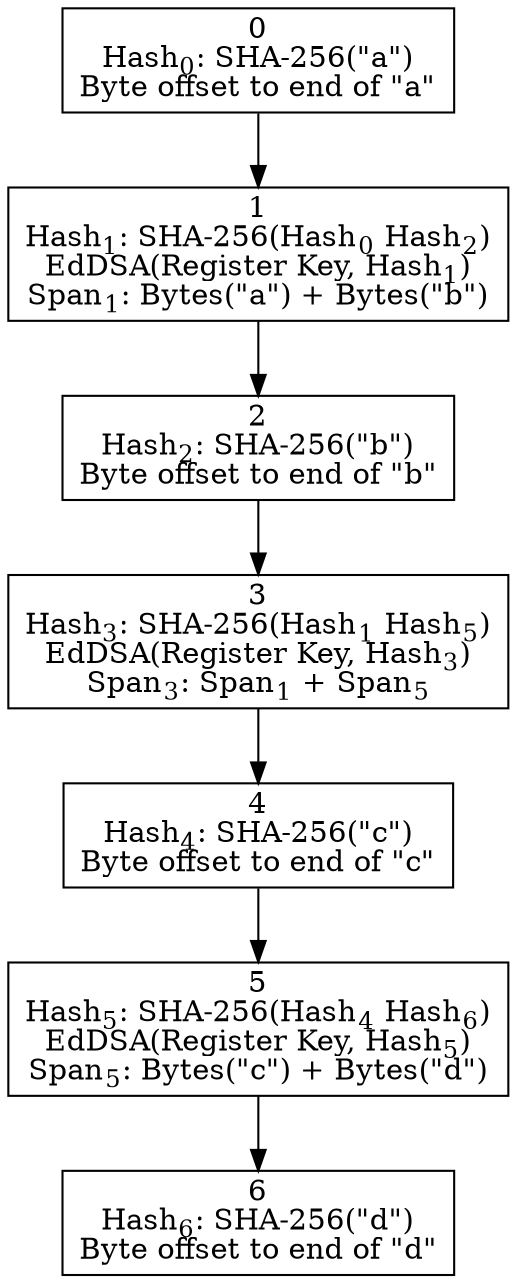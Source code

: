 digraph {
  node[shape=rectangle];
  /* Branch Nodes */
  3[label=<3<BR/>Hash<SUB>3</SUB>: SHA-256(Hash<SUB>1</SUB> Hash<SUB>5</SUB>)<BR/>EdDSA(Register Key, Hash<SUB>3</SUB>)<BR/>Span<SUB>3</SUB>: Span<SUB>1</SUB> + Span<SUB>5</SUB>>];
  1[label=<1<BR/>Hash<SUB>1</SUB>: SHA-256(Hash<SUB>0</SUB> Hash<SUB>2</SUB>)<BR/>EdDSA(Register Key, Hash<SUB>1</SUB>)<BR/>Span<SUB>1</SUB>: Bytes("a") + Bytes("b")>];
  5[label=<5<BR/>Hash<SUB>5</SUB>: SHA-256(Hash<SUB>4</SUB> Hash<SUB>6</SUB>)<BR/>EdDSA(Register Key, Hash<SUB>5</SUB>)<BR/>Span<SUB>5</SUB>: Bytes("c") + Bytes("d")>];

  /* Leaf Nodes */
  0[label=<0<BR/>Hash<SUB>0</SUB>: SHA-256("a")<BR/>Byte offset to end of "a">];
  2[label=<2<BR/>Hash<SUB>2</SUB>: SHA-256("b")<BR/>Byte offset to end of "b">];
  4[label=<4<BR/>Hash<SUB>4</SUB>: SHA-256("c")<BR/>Byte offset to end of "c">];
  6[label=<6<BR/>Hash<SUB>6</SUB>: SHA-256("d")<BR/>Byte offset to end of "d">];

  0 -> 1 -> 2 -> 3 -> 4 -> 5 -> 6;
}
